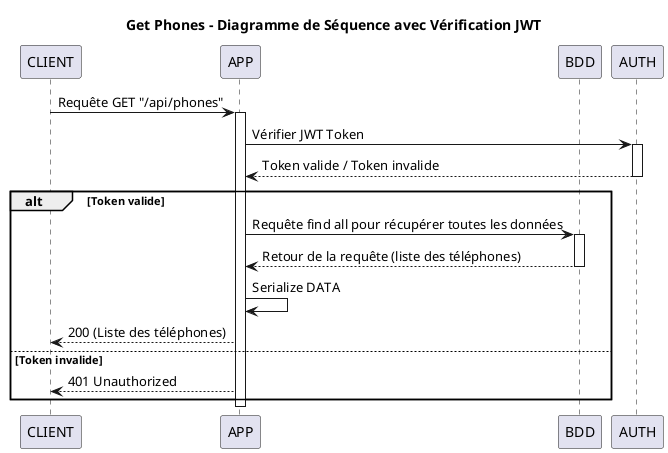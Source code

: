 @startuml

title Get Phones - Diagramme de Séquence avec Vérification JWT

participant CLIENT
participant APP
participant BDD
participant AUTH

CLIENT -> APP: Requête GET "/api/phones"
activate APP

APP -> AUTH : Vérifier JWT Token
activate AUTH
AUTH --> APP : Token valide / Token invalide
deactivate AUTH

alt Token valide
    APP -> BDD  : Requête find all pour récupérer toutes les données
    activate BDD
    BDD --> APP : Retour de la requête (liste des téléphones)
    deactivate BDD
    APP -> APP : Serialize DATA
    APP --> CLIENT : 200 (Liste des téléphones)
else Token invalide
    APP --> CLIENT : 401 Unauthorized
end

deactivate APP

@enduml

